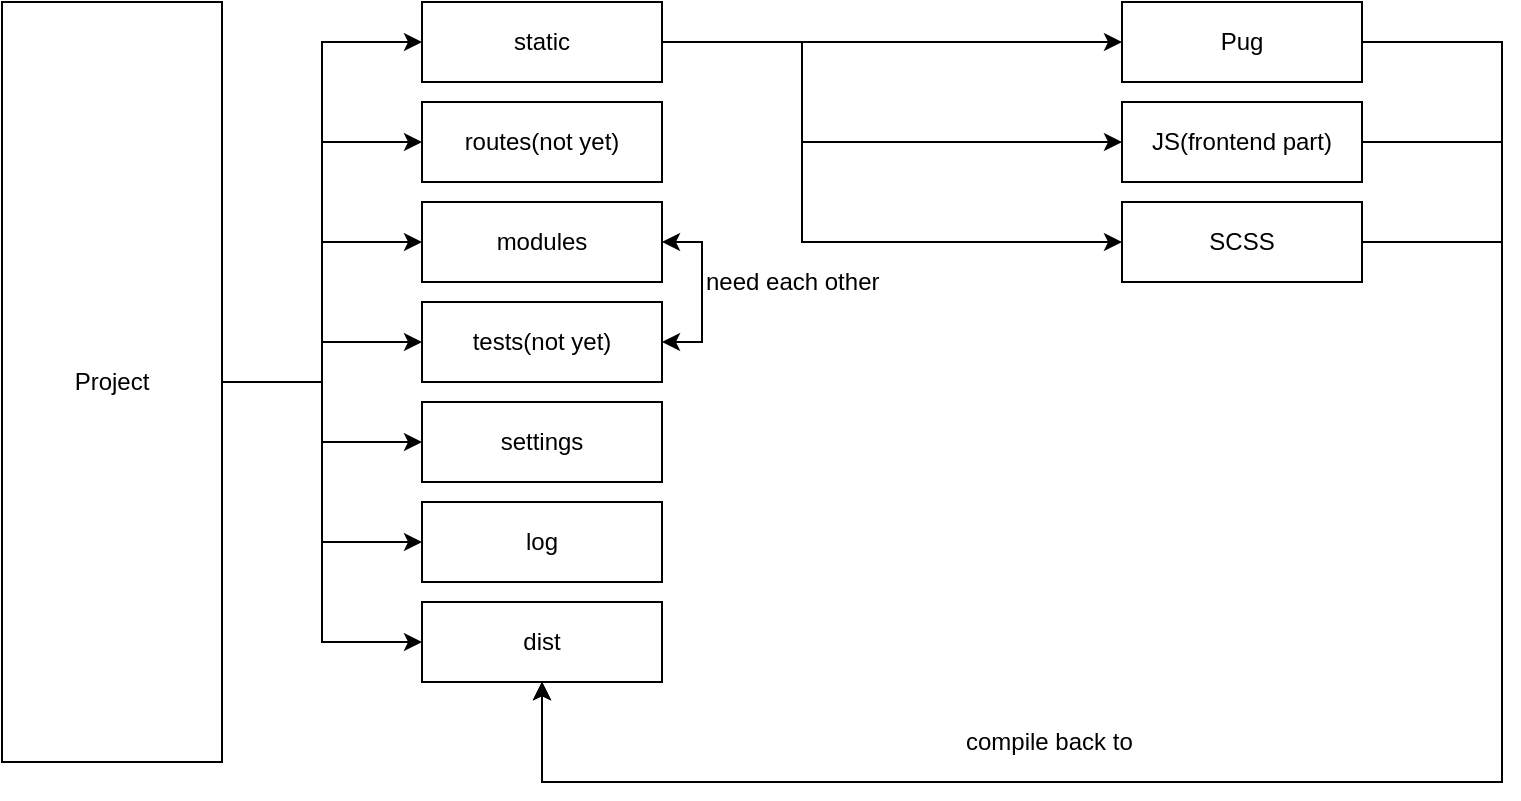 <mxfile version="10.7.3" type="device"><diagram id="qSlM760wJ2IYiTkE6F2B" name="Page-1"><mxGraphModel dx="1162" dy="594" grid="1" gridSize="10" guides="1" tooltips="1" connect="1" arrows="1" fold="1" page="1" pageScale="1" pageWidth="850" pageHeight="1100" math="0" shadow="0"><root><mxCell id="0"/><mxCell id="1" parent="0"/><mxCell id="HYIzMsjJS6gNU1zouaaZ-1" style="edgeStyle=orthogonalEdgeStyle;rounded=0;orthogonalLoop=1;jettySize=auto;html=1;" edge="1" parent="1" source="FBpfbtGeuZLT0yliINB8-1" target="FBpfbtGeuZLT0yliINB8-10"><mxGeometry relative="1" as="geometry"/></mxCell><mxCell id="FBpfbtGeuZLT0yliINB8-1" value="Project" style="rounded=0;whiteSpace=wrap;html=1;" parent="1" vertex="1"><mxGeometry x="40" y="120" width="110" height="380" as="geometry"/></mxCell><mxCell id="FBpfbtGeuZLT0yliINB8-74" style="edgeStyle=orthogonalEdgeStyle;rounded=0;orthogonalLoop=1;jettySize=auto;html=1;startArrow=classic;startFill=1;endArrow=none;endFill=0;strokeColor=#000000;" parent="1" source="FBpfbtGeuZLT0yliINB8-2" target="FBpfbtGeuZLT0yliINB8-1" edge="1"><mxGeometry relative="1" as="geometry"/></mxCell><mxCell id="HYIzMsjJS6gNU1zouaaZ-3" style="edgeStyle=orthogonalEdgeStyle;rounded=0;orthogonalLoop=1;jettySize=auto;html=1;" edge="1" parent="1" source="FBpfbtGeuZLT0yliINB8-2" target="FBpfbtGeuZLT0yliINB8-22"><mxGeometry relative="1" as="geometry"/></mxCell><mxCell id="HYIzMsjJS6gNU1zouaaZ-4" style="edgeStyle=orthogonalEdgeStyle;rounded=0;orthogonalLoop=1;jettySize=auto;html=1;" edge="1" parent="1" source="FBpfbtGeuZLT0yliINB8-2" target="FBpfbtGeuZLT0yliINB8-14"><mxGeometry relative="1" as="geometry"><Array as="points"><mxPoint x="440" y="140"/><mxPoint x="440" y="190"/></Array></mxGeometry></mxCell><mxCell id="HYIzMsjJS6gNU1zouaaZ-5" style="edgeStyle=orthogonalEdgeStyle;rounded=0;orthogonalLoop=1;jettySize=auto;html=1;" edge="1" parent="1" source="FBpfbtGeuZLT0yliINB8-2" target="FBpfbtGeuZLT0yliINB8-15"><mxGeometry relative="1" as="geometry"><Array as="points"><mxPoint x="440" y="140"/><mxPoint x="440" y="240"/></Array></mxGeometry></mxCell><mxCell id="FBpfbtGeuZLT0yliINB8-2" value="static" style="rounded=0;whiteSpace=wrap;html=1;" parent="1" vertex="1"><mxGeometry x="250" y="120" width="120" height="40" as="geometry"/></mxCell><mxCell id="FBpfbtGeuZLT0yliINB8-10" value="dist" style="rounded=0;whiteSpace=wrap;html=1;" parent="1" vertex="1"><mxGeometry x="250" y="420" width="120" height="40" as="geometry"/></mxCell><mxCell id="HYIzMsjJS6gNU1zouaaZ-9" style="edgeStyle=orthogonalEdgeStyle;rounded=0;orthogonalLoop=1;jettySize=auto;html=1;endArrow=classic;endFill=1;" edge="1" parent="1" source="FBpfbtGeuZLT0yliINB8-14" target="FBpfbtGeuZLT0yliINB8-10"><mxGeometry relative="1" as="geometry"><Array as="points"><mxPoint x="790" y="190"/><mxPoint x="790" y="510"/><mxPoint x="310" y="510"/></Array></mxGeometry></mxCell><mxCell id="FBpfbtGeuZLT0yliINB8-14" value="JS(frontend part)" style="rounded=0;whiteSpace=wrap;html=1;" parent="1" vertex="1"><mxGeometry x="600" y="170" width="120" height="40" as="geometry"/></mxCell><mxCell id="HYIzMsjJS6gNU1zouaaZ-10" style="edgeStyle=orthogonalEdgeStyle;rounded=0;orthogonalLoop=1;jettySize=auto;html=1;endArrow=classic;endFill=1;" edge="1" parent="1" source="FBpfbtGeuZLT0yliINB8-15" target="FBpfbtGeuZLT0yliINB8-10"><mxGeometry relative="1" as="geometry"><Array as="points"><mxPoint x="790" y="240"/><mxPoint x="790" y="510"/><mxPoint x="310" y="510"/></Array></mxGeometry></mxCell><mxCell id="FBpfbtGeuZLT0yliINB8-15" value="SCSS" style="rounded=0;whiteSpace=wrap;html=1;" parent="1" vertex="1"><mxGeometry x="600" y="220" width="120" height="40" as="geometry"/></mxCell><mxCell id="HYIzMsjJS6gNU1zouaaZ-8" style="edgeStyle=orthogonalEdgeStyle;rounded=0;orthogonalLoop=1;jettySize=auto;html=1;endArrow=classic;endFill=1;" edge="1" parent="1" source="FBpfbtGeuZLT0yliINB8-22" target="FBpfbtGeuZLT0yliINB8-10"><mxGeometry relative="1" as="geometry"><Array as="points"><mxPoint x="790" y="140"/><mxPoint x="790" y="510"/><mxPoint x="310" y="510"/></Array></mxGeometry></mxCell><mxCell id="FBpfbtGeuZLT0yliINB8-22" value="Pug" style="rounded=0;whiteSpace=wrap;html=1;" parent="1" vertex="1"><mxGeometry x="600" y="120" width="120" height="40" as="geometry"/></mxCell><mxCell id="FBpfbtGeuZLT0yliINB8-73" style="edgeStyle=orthogonalEdgeStyle;rounded=0;orthogonalLoop=1;jettySize=auto;html=1;startArrow=classic;startFill=1;endArrow=none;endFill=0;strokeColor=#000000;" parent="1" source="FBpfbtGeuZLT0yliINB8-39" target="FBpfbtGeuZLT0yliINB8-1" edge="1"><mxGeometry relative="1" as="geometry"/></mxCell><mxCell id="FBpfbtGeuZLT0yliINB8-39" value="routes(not yet)" style="rounded=0;whiteSpace=wrap;html=1;" parent="1" vertex="1"><mxGeometry x="250" y="170" width="120" height="40" as="geometry"/></mxCell><mxCell id="FBpfbtGeuZLT0yliINB8-70" style="edgeStyle=orthogonalEdgeStyle;rounded=0;orthogonalLoop=1;jettySize=auto;html=1;startArrow=classic;startFill=1;endArrow=none;endFill=0;strokeColor=#000000;" parent="1" source="FBpfbtGeuZLT0yliINB8-41" target="FBpfbtGeuZLT0yliINB8-1" edge="1"><mxGeometry relative="1" as="geometry"/></mxCell><mxCell id="FBpfbtGeuZLT0yliINB8-41" value="tests(not yet)" style="rounded=0;whiteSpace=wrap;html=1;" parent="1" vertex="1"><mxGeometry x="250" y="270" width="120" height="40" as="geometry"/></mxCell><mxCell id="FBpfbtGeuZLT0yliINB8-71" style="edgeStyle=orthogonalEdgeStyle;rounded=0;orthogonalLoop=1;jettySize=auto;html=1;startArrow=classic;startFill=1;endArrow=none;endFill=0;strokeColor=#000000;" parent="1" source="FBpfbtGeuZLT0yliINB8-42" target="FBpfbtGeuZLT0yliINB8-1" edge="1"><mxGeometry relative="1" as="geometry"/></mxCell><mxCell id="FBpfbtGeuZLT0yliINB8-42" value="modules" style="rounded=0;whiteSpace=wrap;html=1;" parent="1" vertex="1"><mxGeometry x="250" y="220" width="120" height="40" as="geometry"/></mxCell><mxCell id="FBpfbtGeuZLT0yliINB8-69" style="edgeStyle=orthogonalEdgeStyle;rounded=0;orthogonalLoop=1;jettySize=auto;html=1;startArrow=classic;startFill=1;endArrow=none;endFill=0;strokeColor=#000000;" parent="1" source="FBpfbtGeuZLT0yliINB8-47" target="FBpfbtGeuZLT0yliINB8-1" edge="1"><mxGeometry relative="1" as="geometry"/></mxCell><mxCell id="FBpfbtGeuZLT0yliINB8-47" value="settings" style="rounded=0;whiteSpace=wrap;html=1;" parent="1" vertex="1"><mxGeometry x="250" y="320" width="120" height="40" as="geometry"/></mxCell><mxCell id="FBpfbtGeuZLT0yliINB8-68" style="edgeStyle=orthogonalEdgeStyle;rounded=0;orthogonalLoop=1;jettySize=auto;html=1;startArrow=classic;startFill=1;endArrow=none;endFill=0;strokeColor=#000000;" parent="1" source="FBpfbtGeuZLT0yliINB8-64" target="FBpfbtGeuZLT0yliINB8-1" edge="1"><mxGeometry relative="1" as="geometry"/></mxCell><mxCell id="FBpfbtGeuZLT0yliINB8-64" value="log" style="rounded=0;whiteSpace=wrap;html=1;" parent="1" vertex="1"><mxGeometry x="250" y="370" width="120" height="40" as="geometry"/></mxCell><mxCell id="FBpfbtGeuZLT0yliINB8-82" style="edgeStyle=orthogonalEdgeStyle;rounded=0;orthogonalLoop=1;jettySize=auto;html=1;startArrow=classic;startFill=1;endArrow=classic;endFill=1;strokeColor=#000000;entryX=1;entryY=0.5;entryDx=0;entryDy=0;" parent="1" source="FBpfbtGeuZLT0yliINB8-42" target="FBpfbtGeuZLT0yliINB8-41" edge="1"><mxGeometry relative="1" as="geometry"><Array as="points"><mxPoint x="390" y="240"/><mxPoint x="390" y="290"/></Array></mxGeometry></mxCell><mxCell id="FBpfbtGeuZLT0yliINB8-83" value="&lt;div&gt;need each other&lt;/div&gt;" style="text;html=1;resizable=0;points=[];autosize=1;align=left;verticalAlign=top;spacingTop=-4;" parent="1" vertex="1"><mxGeometry x="390" y="250" width="100" height="20" as="geometry"/></mxCell><mxCell id="FBpfbtGeuZLT0yliINB8-87" value="compile back to" style="text;html=1;resizable=0;points=[];autosize=1;align=left;verticalAlign=top;spacingTop=-4;" parent="1" vertex="1"><mxGeometry x="520" y="480" width="100" height="20" as="geometry"/></mxCell></root></mxGraphModel></diagram></mxfile>